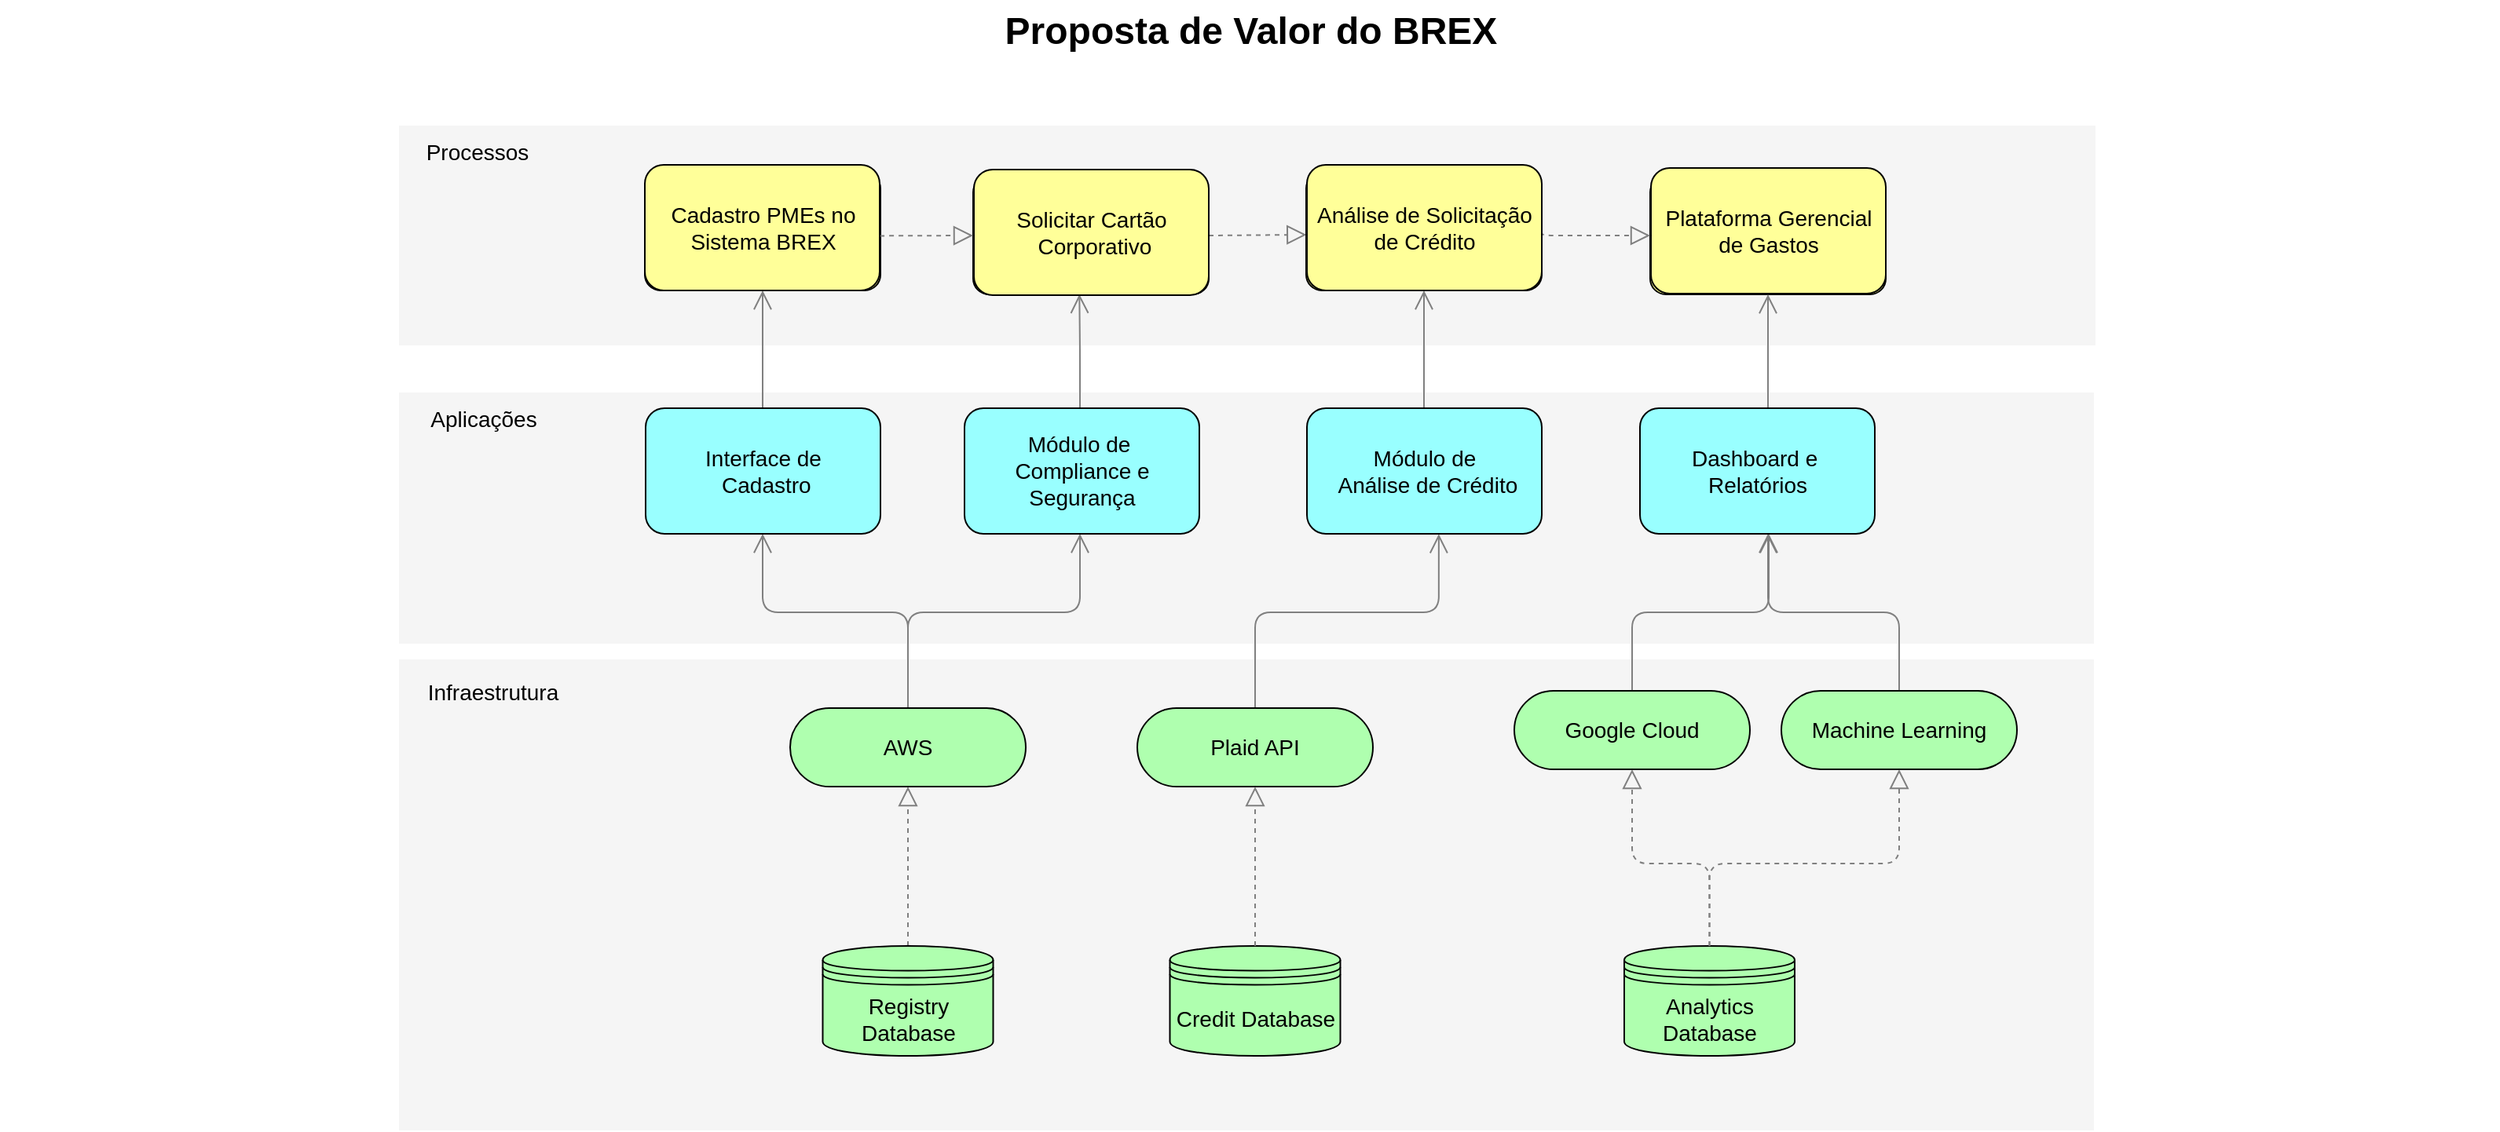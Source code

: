 <mxfile version="24.8.0">
  <diagram id="6I0OCvxSQrVGMHxT2VVA" name="Page-1">
    <mxGraphModel dx="1823" dy="523" grid="1" gridSize="10" guides="1" tooltips="1" connect="1" arrows="1" fold="1" page="1" pageScale="1" pageWidth="850" pageHeight="1100" math="0" shadow="0">
      <root>
        <mxCell id="0" />
        <mxCell id="1" parent="0" />
        <mxCell id="dKdSaXE48SgPbhcamS2K-30" value="" style="whiteSpace=wrap;html=1;strokeColor=none;strokeWidth=1;fillColor=#f5f5f5;fontSize=14;" parent="1" vertex="1">
          <mxGeometry x="190" y="670" width="1079" height="300" as="geometry" />
        </mxCell>
        <mxCell id="dKdSaXE48SgPbhcamS2K-31" value="" style="whiteSpace=wrap;html=1;strokeColor=none;strokeWidth=1;fillColor=#f5f5f5;fontSize=14;" parent="1" vertex="1">
          <mxGeometry x="190" y="500" width="1079" height="160" as="geometry" />
        </mxCell>
        <mxCell id="dKdSaXE48SgPbhcamS2K-32" value="" style="whiteSpace=wrap;html=1;strokeColor=none;strokeWidth=1;fillColor=#f5f5f5;fontSize=14;" parent="1" vertex="1">
          <mxGeometry x="190" y="330" width="1080" height="140" as="geometry" />
        </mxCell>
        <mxCell id="dKdSaXE48SgPbhcamS2K-34" style="edgeStyle=elbowEdgeStyle;rounded=1;elbow=vertical;html=1;startSize=10;endArrow=block;endFill=0;endSize=10;jettySize=auto;orthogonalLoop=1;strokeColor=#808080;fontSize=14;dashed=1;exitX=0.5;exitY=0;exitDx=0;exitDy=0;" parent="1" source="AY87Sn_tAt6k1zCPS1_r-18" target="dKdSaXE48SgPbhcamS2K-40" edge="1">
          <mxGeometry relative="1" as="geometry">
            <mxPoint x="514" y="860" as="sourcePoint" />
          </mxGeometry>
        </mxCell>
        <mxCell id="dKdSaXE48SgPbhcamS2K-38" style="edgeStyle=elbowEdgeStyle;rounded=1;elbow=vertical;html=1;startSize=10;endArrow=open;endFill=0;endSize=10;jettySize=auto;orthogonalLoop=1;strokeColor=#808080;fontSize=14;entryX=0.5;entryY=1;entryDx=0;entryDy=0;exitX=0.5;exitY=0;exitDx=0;exitDy=0;exitPerimeter=0;" parent="1" source="dKdSaXE48SgPbhcamS2K-40" edge="1">
          <mxGeometry relative="1" as="geometry">
            <mxPoint x="623.5" y="590" as="targetPoint" />
            <Array as="points">
              <mxPoint x="680" y="640" />
            </Array>
          </mxGeometry>
        </mxCell>
        <mxCell id="dKdSaXE48SgPbhcamS2K-39" style="edgeStyle=elbowEdgeStyle;rounded=1;elbow=vertical;html=1;startSize=10;endArrow=open;endFill=0;endSize=10;jettySize=auto;orthogonalLoop=1;strokeColor=#808080;fontSize=14;entryX=0.5;entryY=1;exitX=0.5;exitY=0;exitPerimeter=0;exitDx=0;exitDy=0;entryDx=0;entryDy=0;" parent="1" source="dKdSaXE48SgPbhcamS2K-40" edge="1">
          <mxGeometry relative="1" as="geometry">
            <Array as="points">
              <mxPoint x="470" y="640" />
            </Array>
            <mxPoint x="421.5" y="590" as="targetPoint" />
          </mxGeometry>
        </mxCell>
        <mxCell id="dKdSaXE48SgPbhcamS2K-40" value="AWS" style="html=1;whiteSpace=wrap;fillColor=#AFFFAF;shape=mxgraph.archimate3.service;fontSize=14;" parent="1" vertex="1">
          <mxGeometry x="439" y="701" width="150" height="50" as="geometry" />
        </mxCell>
        <mxCell id="dKdSaXE48SgPbhcamS2K-41" style="edgeStyle=elbowEdgeStyle;rounded=1;elbow=vertical;html=1;startSize=10;endArrow=open;endFill=0;endSize=10;jettySize=auto;orthogonalLoop=1;strokeColor=#808080;fontSize=14;exitX=0.5;exitY=0;exitDx=0;exitDy=0;exitPerimeter=0;entryX=0.5;entryY=1;entryDx=0;entryDy=0;" parent="1" source="dKdSaXE48SgPbhcamS2K-45" edge="1">
          <mxGeometry relative="1" as="geometry">
            <Array as="points">
              <mxPoint x="1050" y="640" />
            </Array>
            <mxPoint x="1061.5" y="590" as="targetPoint" />
          </mxGeometry>
        </mxCell>
        <mxCell id="dKdSaXE48SgPbhcamS2K-45" value="Machine Learning" style="html=1;whiteSpace=wrap;fillColor=#AFFFAF;shape=mxgraph.archimate3.service;fontSize=14;" parent="1" vertex="1">
          <mxGeometry x="1070" y="690" width="150" height="50" as="geometry" />
        </mxCell>
        <mxCell id="dKdSaXE48SgPbhcamS2K-46" style="edgeStyle=elbowEdgeStyle;rounded=1;elbow=vertical;html=1;startSize=10;endArrow=open;endFill=0;endSize=10;jettySize=auto;orthogonalLoop=1;strokeColor=#808080;fontSize=14;" parent="1" edge="1">
          <mxGeometry relative="1" as="geometry">
            <mxPoint x="421.5" y="510" as="sourcePoint" />
            <mxPoint x="421.5" y="435" as="targetPoint" />
          </mxGeometry>
        </mxCell>
        <mxCell id="dKdSaXE48SgPbhcamS2K-48" style="edgeStyle=elbowEdgeStyle;rounded=1;elbow=vertical;html=1;startSize=10;endArrow=open;endFill=0;endSize=10;jettySize=auto;orthogonalLoop=1;strokeColor=#808080;fontSize=14;entryX=0.451;entryY=0.998;entryDx=0;entryDy=0;entryPerimeter=0;" parent="1" target="AY87Sn_tAt6k1zCPS1_r-1" edge="1">
          <mxGeometry relative="1" as="geometry">
            <mxPoint x="623.5" y="510" as="sourcePoint" />
            <mxPoint x="629.5" y="435" as="targetPoint" />
          </mxGeometry>
        </mxCell>
        <mxCell id="dKdSaXE48SgPbhcamS2K-56" value="&lt;font style=&quot;font-size: 14px;&quot;&gt;Cadastro PMEs no Sistema BREX&lt;/font&gt;" style="html=1;whiteSpace=wrap;fillColor=#ffff99;shape=mxgraph.archimate3.application;appType=event;archiType=rounded;movable=1;resizable=1;rotatable=1;deletable=1;editable=1;locked=0;connectable=1;" parent="1" vertex="1">
          <mxGeometry x="346.5" y="360" width="150" height="75" as="geometry" />
        </mxCell>
        <mxCell id="dKdSaXE48SgPbhcamS2K-58" value="Infraestrutura" style="text;html=1;strokeColor=none;fillColor=none;align=center;verticalAlign=middle;whiteSpace=wrap;fontSize=14;" parent="1" vertex="1">
          <mxGeometry x="130" y="681" width="240" height="20" as="geometry" />
        </mxCell>
        <mxCell id="dKdSaXE48SgPbhcamS2K-59" value="Aplicações" style="text;html=1;strokeColor=none;fillColor=none;align=center;verticalAlign=middle;whiteSpace=wrap;fontSize=14;" parent="1" vertex="1">
          <mxGeometry x="124" y="507" width="240" height="20" as="geometry" />
        </mxCell>
        <mxCell id="dKdSaXE48SgPbhcamS2K-63" value="Proposta de Valor do BREX" style="text;strokeColor=none;fillColor=none;html=1;fontSize=24;fontStyle=1;verticalAlign=middle;align=center;" parent="1" vertex="1">
          <mxGeometry x="-63.5" y="250" width="1590" height="40" as="geometry" />
        </mxCell>
        <mxCell id="AY87Sn_tAt6k1zCPS1_r-1" value="Solicitar Cartão&lt;div style=&quot;font-size: 14px;&quot;&gt;&amp;nbsp;Corporativo&lt;/div&gt;" style="html=1;whiteSpace=wrap;fillColor=#ffff99;shape=mxgraph.archimate3.application;appType=event;archiType=rounded;movable=1;resizable=1;rotatable=1;deletable=1;editable=1;locked=0;connectable=1;fontSize=14;" vertex="1" parent="1">
          <mxGeometry x="555.5" y="362.5" width="150" height="75" as="geometry" />
        </mxCell>
        <mxCell id="AY87Sn_tAt6k1zCPS1_r-2" style="edgeStyle=elbowEdgeStyle;rounded=1;elbow=vertical;html=1;dashed=1;startSize=10;endArrow=block;endFill=0;endSize=10;jettySize=auto;orthogonalLoop=1;strokeColor=#808080;fontSize=14;entryX=0;entryY=0.5;entryDx=0;entryDy=0;entryPerimeter=0;exitX=0.997;exitY=0.536;exitDx=0;exitDy=0;exitPerimeter=0;" edge="1" parent="1" source="dKdSaXE48SgPbhcamS2K-56" target="AY87Sn_tAt6k1zCPS1_r-1">
          <mxGeometry relative="1" as="geometry">
            <mxPoint x="500" y="400" as="sourcePoint" />
            <mxPoint x="574" y="397" as="targetPoint" />
            <Array as="points">
              <mxPoint x="520" y="400" />
            </Array>
          </mxGeometry>
        </mxCell>
        <mxCell id="AY87Sn_tAt6k1zCPS1_r-4" value="Plataforma Gerencial de Gastos" style="html=1;whiteSpace=wrap;fillColor=#ffff99;shape=mxgraph.archimate3.application;appType=event;archiType=rounded;movable=1;resizable=1;rotatable=1;deletable=1;editable=1;locked=0;connectable=1;fontSize=14;" vertex="1" parent="1">
          <mxGeometry x="986.5" y="362.5" width="150" height="75" as="geometry" />
        </mxCell>
        <mxCell id="AY87Sn_tAt6k1zCPS1_r-5" style="edgeStyle=elbowEdgeStyle;rounded=1;elbow=vertical;html=1;dashed=1;startSize=10;endArrow=block;endFill=0;endSize=10;jettySize=auto;orthogonalLoop=1;strokeColor=#808080;fontSize=14;exitX=1;exitY=0.5;exitDx=0;exitDy=0;exitPerimeter=0;entryX=0;entryY=0.5;entryDx=0;entryDy=0;entryPerimeter=0;" edge="1" parent="1" source="AY87Sn_tAt6k1zCPS1_r-11" target="AY87Sn_tAt6k1zCPS1_r-4">
          <mxGeometry relative="1" as="geometry">
            <mxPoint x="720" y="399.76" as="sourcePoint" />
            <mxPoint x="780" y="400" as="targetPoint" />
            <Array as="points">
              <mxPoint x="960" y="400" />
            </Array>
          </mxGeometry>
        </mxCell>
        <mxCell id="AY87Sn_tAt6k1zCPS1_r-8" style="edgeStyle=elbowEdgeStyle;rounded=1;elbow=vertical;html=1;startSize=10;endArrow=open;endFill=0;endSize=10;jettySize=auto;orthogonalLoop=1;strokeColor=#808080;fontSize=14;entryX=0.5;entryY=1;entryDx=0;entryDy=0;entryPerimeter=0;exitX=0.5;exitY=0;exitDx=0;exitDy=0;" edge="1" parent="1" target="AY87Sn_tAt6k1zCPS1_r-4">
          <mxGeometry relative="1" as="geometry">
            <Array as="points">
              <mxPoint x="1062" y="470" />
            </Array>
            <mxPoint x="1061.5" y="510" as="sourcePoint" />
            <mxPoint x="1060" y="600" as="targetPoint" />
          </mxGeometry>
        </mxCell>
        <mxCell id="AY87Sn_tAt6k1zCPS1_r-9" style="edgeStyle=elbowEdgeStyle;rounded=1;elbow=vertical;html=1;startSize=10;endArrow=open;endFill=0;endSize=10;jettySize=auto;orthogonalLoop=1;strokeColor=#808080;fontSize=14;exitX=0.5;exitY=0;exitDx=0;exitDy=0;exitPerimeter=0;" edge="1" parent="1" source="AY87Sn_tAt6k1zCPS1_r-14">
          <mxGeometry relative="1" as="geometry">
            <Array as="points">
              <mxPoint x="990" y="640" />
            </Array>
            <mxPoint x="1072" y="700" as="sourcePoint" />
            <mxPoint x="1062" y="590" as="targetPoint" />
          </mxGeometry>
        </mxCell>
        <mxCell id="AY87Sn_tAt6k1zCPS1_r-12" value="" style="edgeStyle=elbowEdgeStyle;rounded=1;elbow=vertical;html=1;dashed=1;startSize=10;endArrow=block;endFill=0;endSize=10;jettySize=auto;orthogonalLoop=1;strokeColor=#808080;fontSize=14;exitX=1;exitY=0.5;exitDx=0;exitDy=0;exitPerimeter=0;entryX=0.001;entryY=0.52;entryDx=0;entryDy=0;entryPerimeter=0;" edge="1" parent="1" source="AY87Sn_tAt6k1zCPS1_r-1" target="AY87Sn_tAt6k1zCPS1_r-11">
          <mxGeometry relative="1" as="geometry">
            <mxPoint x="706" y="400" as="sourcePoint" />
            <mxPoint x="740" y="400" as="targetPoint" />
            <Array as="points" />
          </mxGeometry>
        </mxCell>
        <mxCell id="AY87Sn_tAt6k1zCPS1_r-11" value="Análise de Solicitação de Crédito" style="html=1;whiteSpace=wrap;fillColor=#ffff99;shape=mxgraph.archimate3.application;appType=event;archiType=rounded;movable=1;resizable=1;rotatable=1;deletable=1;editable=1;locked=0;connectable=1;fontSize=14;" vertex="1" parent="1">
          <mxGeometry x="767.5" y="360" width="150" height="75" as="geometry" />
        </mxCell>
        <mxCell id="AY87Sn_tAt6k1zCPS1_r-13" style="edgeStyle=elbowEdgeStyle;rounded=1;elbow=vertical;html=1;startSize=10;endArrow=open;endFill=0;endSize=10;jettySize=auto;orthogonalLoop=1;strokeColor=#808080;fontSize=14;entryX=0.5;entryY=1;entryDx=0;entryDy=0;entryPerimeter=0;exitX=0.5;exitY=0;exitDx=0;exitDy=0;" edge="1" parent="1" target="AY87Sn_tAt6k1zCPS1_r-11">
          <mxGeometry relative="1" as="geometry">
            <mxPoint x="842.5" y="511" as="sourcePoint" />
            <mxPoint x="633" y="447" as="targetPoint" />
          </mxGeometry>
        </mxCell>
        <mxCell id="AY87Sn_tAt6k1zCPS1_r-14" value="Google Cloud" style="html=1;whiteSpace=wrap;fillColor=#AFFFAF;shape=mxgraph.archimate3.service;fontSize=14;" vertex="1" parent="1">
          <mxGeometry x="900" y="690" width="150" height="50" as="geometry" />
        </mxCell>
        <mxCell id="AY87Sn_tAt6k1zCPS1_r-17" style="edgeStyle=elbowEdgeStyle;rounded=1;elbow=vertical;html=1;startSize=10;endArrow=open;endFill=0;endSize=10;jettySize=auto;orthogonalLoop=1;strokeColor=#808080;fontSize=14;entryX=0.551;entryY=0.989;entryDx=0;entryDy=0;entryPerimeter=0;exitX=0.5;exitY=0;exitDx=0;exitDy=0;exitPerimeter=0;" edge="1" parent="1" source="AY87Sn_tAt6k1zCPS1_r-24">
          <mxGeometry relative="1" as="geometry">
            <mxPoint x="540" y="700" as="sourcePoint" />
            <mxPoint x="851.935" y="590.12" as="targetPoint" />
            <Array as="points">
              <mxPoint x="780" y="640" />
            </Array>
          </mxGeometry>
        </mxCell>
        <mxCell id="AY87Sn_tAt6k1zCPS1_r-18" value="&lt;font style=&quot;font-size: 14px;&quot;&gt;Registry Database&lt;/font&gt;" style="shape=datastore;whiteSpace=wrap;html=1;fillColor=#afffaf;strokeColor=#000000;" vertex="1" parent="1">
          <mxGeometry x="459.75" y="852.5" width="108.5" height="70" as="geometry" />
        </mxCell>
        <mxCell id="AY87Sn_tAt6k1zCPS1_r-19" value="&lt;span style=&quot;font-size: 14px;&quot;&gt;Credit Database&lt;/span&gt;" style="shape=datastore;whiteSpace=wrap;html=1;fillColor=#afffaf;strokeColor=#000000;" vertex="1" parent="1">
          <mxGeometry x="680.75" y="852.5" width="108.5" height="70" as="geometry" />
        </mxCell>
        <mxCell id="AY87Sn_tAt6k1zCPS1_r-20" value="&lt;font style=&quot;font-size: 14px;&quot;&gt;Analytics Database&lt;/font&gt;" style="shape=datastore;whiteSpace=wrap;html=1;fillColor=#afffaf;strokeColor=#000000;" vertex="1" parent="1">
          <mxGeometry x="970" y="852.5" width="108.5" height="70" as="geometry" />
        </mxCell>
        <mxCell id="AY87Sn_tAt6k1zCPS1_r-21" style="edgeStyle=elbowEdgeStyle;rounded=1;elbow=vertical;html=1;startSize=10;endArrow=block;endFill=0;endSize=10;jettySize=auto;orthogonalLoop=1;strokeColor=#808080;fontSize=14;dashed=1;exitX=0.5;exitY=0;exitDx=0;exitDy=0;entryX=0.5;entryY=1;entryDx=0;entryDy=0;entryPerimeter=0;" edge="1" parent="1" source="AY87Sn_tAt6k1zCPS1_r-20" target="AY87Sn_tAt6k1zCPS1_r-14">
          <mxGeometry relative="1" as="geometry">
            <mxPoint x="904" y="863" as="sourcePoint" />
            <mxPoint x="980" y="740" as="targetPoint" />
            <Array as="points">
              <mxPoint x="990" y="800" />
              <mxPoint x="990" y="830" />
            </Array>
          </mxGeometry>
        </mxCell>
        <mxCell id="AY87Sn_tAt6k1zCPS1_r-22" style="edgeStyle=elbowEdgeStyle;rounded=1;elbow=vertical;html=1;startSize=10;endArrow=block;endFill=0;endSize=10;jettySize=auto;orthogonalLoop=1;strokeColor=#808080;fontSize=14;dashed=1;entryX=0.5;entryY=1;entryDx=0;entryDy=0;entryPerimeter=0;exitX=0.5;exitY=0;exitDx=0;exitDy=0;" edge="1" parent="1" source="AY87Sn_tAt6k1zCPS1_r-20" target="dKdSaXE48SgPbhcamS2K-45">
          <mxGeometry relative="1" as="geometry">
            <mxPoint x="1030" y="840" as="sourcePoint" />
            <mxPoint x="990" y="750" as="targetPoint" />
            <Array as="points">
              <mxPoint x="1090" y="800" />
              <mxPoint x="1030" y="800" />
            </Array>
          </mxGeometry>
        </mxCell>
        <mxCell id="AY87Sn_tAt6k1zCPS1_r-24" value="Plaid API" style="html=1;whiteSpace=wrap;fillColor=#AFFFAF;shape=mxgraph.archimate3.service;fontSize=14;" vertex="1" parent="1">
          <mxGeometry x="660" y="701" width="150" height="50" as="geometry" />
        </mxCell>
        <mxCell id="AY87Sn_tAt6k1zCPS1_r-26" value="Processos" style="text;html=1;strokeColor=none;fillColor=none;align=center;verticalAlign=middle;whiteSpace=wrap;fontSize=14;" vertex="1" parent="1">
          <mxGeometry x="120" y="337" width="240" height="20" as="geometry" />
        </mxCell>
        <mxCell id="AY87Sn_tAt6k1zCPS1_r-28" style="edgeStyle=elbowEdgeStyle;rounded=1;elbow=vertical;html=1;startSize=10;endArrow=block;endFill=0;endSize=10;jettySize=auto;orthogonalLoop=1;strokeColor=#808080;fontSize=14;dashed=1;exitX=0.5;exitY=0;exitDx=0;exitDy=0;entryX=0.5;entryY=1;entryDx=0;entryDy=0;entryPerimeter=0;" edge="1" parent="1" source="AY87Sn_tAt6k1zCPS1_r-19" target="AY87Sn_tAt6k1zCPS1_r-24">
          <mxGeometry relative="1" as="geometry">
            <mxPoint x="524" y="863" as="sourcePoint" />
            <mxPoint x="524" y="761" as="targetPoint" />
          </mxGeometry>
        </mxCell>
        <mxCell id="AY87Sn_tAt6k1zCPS1_r-29" value="&lt;span style=&quot;font-size: 14px;&quot;&gt;Cadastro PMEs no Sistema BREX&lt;/span&gt;" style="rounded=1;whiteSpace=wrap;html=1;fillColor=#ffff99;" vertex="1" parent="1">
          <mxGeometry x="346.5" y="355" width="149.5" height="80" as="geometry" />
        </mxCell>
        <mxCell id="AY87Sn_tAt6k1zCPS1_r-30" value="&lt;span style=&quot;font-size: 14px;&quot;&gt;Solicitar Cartão&lt;/span&gt;&lt;div style=&quot;font-size: 14px;&quot;&gt;&amp;nbsp;Corporativo&lt;/div&gt;" style="rounded=1;whiteSpace=wrap;html=1;fillColor=#ffff99;" vertex="1" parent="1">
          <mxGeometry x="556" y="358" width="149.5" height="80" as="geometry" />
        </mxCell>
        <mxCell id="AY87Sn_tAt6k1zCPS1_r-31" value="&lt;span style=&quot;font-size: 14px;&quot;&gt;Análise de Solicitação de Crédito&lt;/span&gt;" style="rounded=1;whiteSpace=wrap;html=1;fillColor=#ffff99;" vertex="1" parent="1">
          <mxGeometry x="768" y="355" width="149.5" height="80" as="geometry" />
        </mxCell>
        <mxCell id="AY87Sn_tAt6k1zCPS1_r-32" value="&lt;span style=&quot;font-size: 14px;&quot;&gt;Plataforma Gerencial de Gastos&lt;/span&gt;" style="rounded=1;whiteSpace=wrap;html=1;fillColor=#ffff99;" vertex="1" parent="1">
          <mxGeometry x="987" y="357" width="149.5" height="80" as="geometry" />
        </mxCell>
        <mxCell id="AY87Sn_tAt6k1zCPS1_r-33" value="&lt;span style=&quot;font-size: 14px; text-wrap-mode: nowrap;&quot;&gt;Interface de&lt;/span&gt;&lt;br style=&quot;padding: 0px; margin: 0px; font-size: 14px; text-wrap-mode: nowrap;&quot;&gt;&lt;span style=&quot;font-size: 14px; text-wrap-mode: nowrap;&quot;&gt;&amp;nbsp;Cadastro&lt;/span&gt;" style="rounded=1;whiteSpace=wrap;html=1;fillColor=#99ffff;" vertex="1" parent="1">
          <mxGeometry x="347" y="510" width="149.5" height="80" as="geometry" />
        </mxCell>
        <mxCell id="AY87Sn_tAt6k1zCPS1_r-34" value="&lt;span style=&quot;font-size: 14px; text-wrap-mode: nowrap;&quot;&gt;Módulo de&amp;nbsp;&lt;/span&gt;&lt;br style=&quot;padding: 0px; margin: 0px; font-size: 14px; text-wrap-mode: nowrap;&quot;&gt;&lt;span style=&quot;font-size: 14px; text-wrap-mode: nowrap;&quot;&gt;Compliance&amp;nbsp;e&lt;/span&gt;&lt;br style=&quot;padding: 0px; margin: 0px; font-size: 14px; text-wrap-mode: nowrap;&quot;&gt;&lt;span style=&quot;font-size: 14px; text-wrap-mode: nowrap;&quot;&gt;Segurança&lt;/span&gt;" style="rounded=1;whiteSpace=wrap;html=1;fillColor=#99ffff;" vertex="1" parent="1">
          <mxGeometry x="550" y="510" width="149.5" height="80" as="geometry" />
        </mxCell>
        <mxCell id="AY87Sn_tAt6k1zCPS1_r-35" value="&lt;span style=&quot;font-size: 14px; text-wrap-mode: nowrap;&quot;&gt;Módulo de&lt;/span&gt;&lt;br style=&quot;padding: 0px; margin: 0px; font-size: 14px; text-wrap-mode: nowrap;&quot;&gt;&lt;span style=&quot;font-size: 14px; text-wrap-mode: nowrap;&quot;&gt;&amp;nbsp;Análise de Crédito&lt;/span&gt;" style="rounded=1;whiteSpace=wrap;html=1;fillColor=#99ffff;" vertex="1" parent="1">
          <mxGeometry x="768" y="510" width="149.5" height="80" as="geometry" />
        </mxCell>
        <mxCell id="AY87Sn_tAt6k1zCPS1_r-36" value="&lt;span style=&quot;font-size: 14px; text-wrap-mode: nowrap;&quot;&gt;Dashboard e&amp;nbsp;&lt;/span&gt;&lt;div&gt;&lt;span style=&quot;font-size: 14px; text-wrap-mode: nowrap;&quot;&gt;Relatórios&lt;/span&gt;&lt;/div&gt;" style="rounded=1;whiteSpace=wrap;html=1;fillColor=#99ffff;" vertex="1" parent="1">
          <mxGeometry x="980" y="510" width="149.5" height="80" as="geometry" />
        </mxCell>
      </root>
    </mxGraphModel>
  </diagram>
</mxfile>
